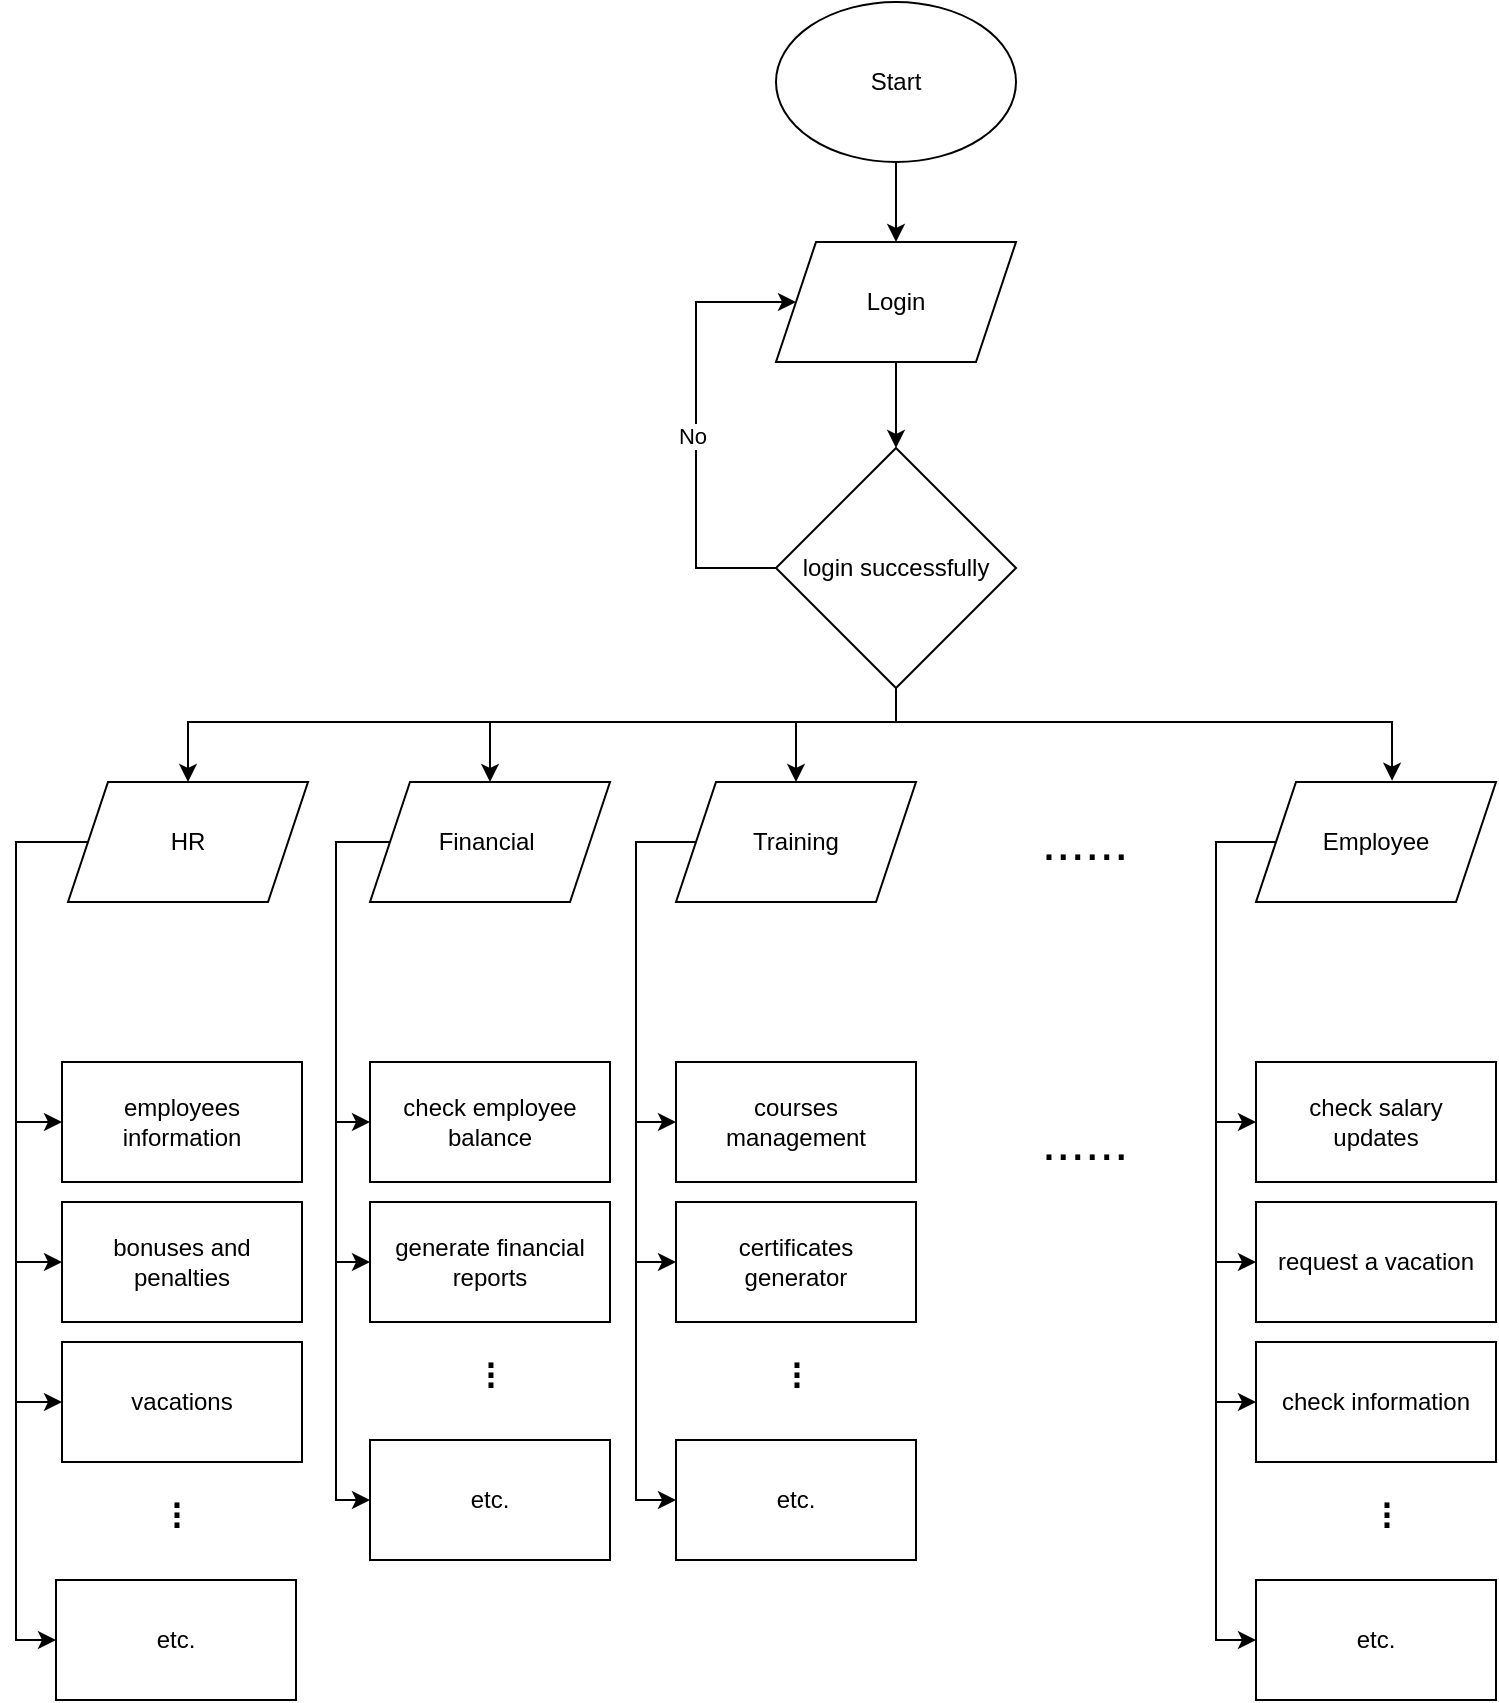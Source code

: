 <mxfile version="20.5.3" type="github">
  <diagram id="PrbxnBLegYp9oezdZi4Q" name="Page-1">
    <mxGraphModel dx="1695" dy="417" grid="1" gridSize="10" guides="1" tooltips="1" connect="1" arrows="1" fold="1" page="1" pageScale="1" pageWidth="827" pageHeight="1169" math="0" shadow="0">
      <root>
        <mxCell id="0" />
        <mxCell id="1" parent="0" />
        <mxCell id="ku-VLZCVoR1rDkrykhIs-9" value="" style="edgeStyle=orthogonalEdgeStyle;rounded=0;orthogonalLoop=1;jettySize=auto;html=1;" parent="1" source="ku-VLZCVoR1rDkrykhIs-1" target="ku-VLZCVoR1rDkrykhIs-2" edge="1">
          <mxGeometry relative="1" as="geometry" />
        </mxCell>
        <mxCell id="ku-VLZCVoR1rDkrykhIs-1" value="Start" style="ellipse;whiteSpace=wrap;html=1;" parent="1" vertex="1">
          <mxGeometry x="360" y="40" width="120" height="80" as="geometry" />
        </mxCell>
        <mxCell id="ku-VLZCVoR1rDkrykhIs-10" value="" style="edgeStyle=orthogonalEdgeStyle;rounded=0;orthogonalLoop=1;jettySize=auto;html=1;" parent="1" source="ku-VLZCVoR1rDkrykhIs-2" target="ku-VLZCVoR1rDkrykhIs-3" edge="1">
          <mxGeometry relative="1" as="geometry" />
        </mxCell>
        <mxCell id="ku-VLZCVoR1rDkrykhIs-2" value="Login" style="shape=parallelogram;perimeter=parallelogramPerimeter;whiteSpace=wrap;html=1;fixedSize=1;" parent="1" vertex="1">
          <mxGeometry x="360" y="160" width="120" height="60" as="geometry" />
        </mxCell>
        <mxCell id="ku-VLZCVoR1rDkrykhIs-11" style="edgeStyle=orthogonalEdgeStyle;rounded=0;orthogonalLoop=1;jettySize=auto;html=1;entryX=0;entryY=0.5;entryDx=0;entryDy=0;exitX=0;exitY=0.5;exitDx=0;exitDy=0;" parent="1" source="ku-VLZCVoR1rDkrykhIs-3" target="ku-VLZCVoR1rDkrykhIs-2" edge="1">
          <mxGeometry relative="1" as="geometry">
            <Array as="points">
              <mxPoint x="320" y="323" />
              <mxPoint x="320" y="190" />
            </Array>
          </mxGeometry>
        </mxCell>
        <mxCell id="9bPh8LocPnVZYQt3kXTt-22" value="No" style="edgeLabel;html=1;align=center;verticalAlign=middle;resizable=0;points=[];" vertex="1" connectable="0" parent="ku-VLZCVoR1rDkrykhIs-11">
          <mxGeometry x="0.048" y="2" relative="1" as="geometry">
            <mxPoint y="11" as="offset" />
          </mxGeometry>
        </mxCell>
        <mxCell id="ku-VLZCVoR1rDkrykhIs-3" value="login successfully" style="rhombus;whiteSpace=wrap;html=1;" parent="1" vertex="1">
          <mxGeometry x="360" y="263" width="120" height="120" as="geometry" />
        </mxCell>
        <mxCell id="9bPh8LocPnVZYQt3kXTt-2" value="" style="edgeStyle=orthogonalEdgeStyle;rounded=0;orthogonalLoop=1;jettySize=auto;html=1;entryX=0;entryY=0.5;entryDx=0;entryDy=0;" edge="1" parent="1" source="ku-VLZCVoR1rDkrykhIs-5" target="9bPh8LocPnVZYQt3kXTt-1">
          <mxGeometry relative="1" as="geometry">
            <Array as="points">
              <mxPoint x="290" y="460" />
              <mxPoint x="290" y="600" />
            </Array>
          </mxGeometry>
        </mxCell>
        <mxCell id="9bPh8LocPnVZYQt3kXTt-4" value="" style="edgeStyle=orthogonalEdgeStyle;rounded=0;orthogonalLoop=1;jettySize=auto;html=1;entryX=0;entryY=0.5;entryDx=0;entryDy=0;" edge="1" parent="1" source="ku-VLZCVoR1rDkrykhIs-5" target="9bPh8LocPnVZYQt3kXTt-3">
          <mxGeometry relative="1" as="geometry">
            <Array as="points">
              <mxPoint x="290" y="460" />
              <mxPoint x="290" y="670" />
            </Array>
          </mxGeometry>
        </mxCell>
        <mxCell id="9bPh8LocPnVZYQt3kXTt-27" value="" style="edgeStyle=orthogonalEdgeStyle;rounded=0;orthogonalLoop=1;jettySize=auto;html=1;" edge="1" parent="1" source="ku-VLZCVoR1rDkrykhIs-5" target="9bPh8LocPnVZYQt3kXTt-26">
          <mxGeometry relative="1" as="geometry">
            <Array as="points">
              <mxPoint x="290" y="460" />
              <mxPoint x="290" y="789" />
            </Array>
          </mxGeometry>
        </mxCell>
        <mxCell id="ku-VLZCVoR1rDkrykhIs-5" value="Training" style="shape=parallelogram;perimeter=parallelogramPerimeter;whiteSpace=wrap;html=1;fixedSize=1;" parent="1" vertex="1">
          <mxGeometry x="310" y="430" width="120" height="60" as="geometry" />
        </mxCell>
        <mxCell id="9bPh8LocPnVZYQt3kXTt-10" value="" style="edgeStyle=orthogonalEdgeStyle;rounded=0;orthogonalLoop=1;jettySize=auto;html=1;entryX=0;entryY=0.5;entryDx=0;entryDy=0;" edge="1" parent="1" source="ku-VLZCVoR1rDkrykhIs-6" target="9bPh8LocPnVZYQt3kXTt-9">
          <mxGeometry relative="1" as="geometry">
            <Array as="points">
              <mxPoint x="140" y="460" />
              <mxPoint x="140" y="600" />
            </Array>
          </mxGeometry>
        </mxCell>
        <mxCell id="9bPh8LocPnVZYQt3kXTt-12" value="" style="edgeStyle=orthogonalEdgeStyle;rounded=0;orthogonalLoop=1;jettySize=auto;html=1;entryX=0;entryY=0.5;entryDx=0;entryDy=0;" edge="1" parent="1" source="ku-VLZCVoR1rDkrykhIs-6" target="9bPh8LocPnVZYQt3kXTt-11">
          <mxGeometry relative="1" as="geometry">
            <Array as="points">
              <mxPoint x="140" y="460" />
              <mxPoint x="140" y="670" />
            </Array>
          </mxGeometry>
        </mxCell>
        <mxCell id="9bPh8LocPnVZYQt3kXTt-34" value="" style="edgeStyle=orthogonalEdgeStyle;rounded=0;orthogonalLoop=1;jettySize=auto;html=1;" edge="1" parent="1" source="ku-VLZCVoR1rDkrykhIs-6" target="9bPh8LocPnVZYQt3kXTt-33">
          <mxGeometry relative="1" as="geometry">
            <Array as="points">
              <mxPoint x="140" y="460" />
              <mxPoint x="140" y="789" />
            </Array>
          </mxGeometry>
        </mxCell>
        <mxCell id="ku-VLZCVoR1rDkrykhIs-6" value="Financial&amp;nbsp;" style="shape=parallelogram;perimeter=parallelogramPerimeter;whiteSpace=wrap;html=1;fixedSize=1;" parent="1" vertex="1">
          <mxGeometry x="157" y="430" width="120" height="60" as="geometry" />
        </mxCell>
        <mxCell id="ku-VLZCVoR1rDkrykhIs-22" value="" style="edgeStyle=orthogonalEdgeStyle;rounded=0;orthogonalLoop=1;jettySize=auto;html=1;fontSize=26;entryX=0;entryY=0.5;entryDx=0;entryDy=0;" parent="1" source="ku-VLZCVoR1rDkrykhIs-7" target="ku-VLZCVoR1rDkrykhIs-21" edge="1">
          <mxGeometry relative="1" as="geometry">
            <Array as="points">
              <mxPoint x="-20" y="460" />
              <mxPoint x="-20" y="600" />
            </Array>
          </mxGeometry>
        </mxCell>
        <mxCell id="9bPh8LocPnVZYQt3kXTt-14" value="" style="edgeStyle=orthogonalEdgeStyle;rounded=0;orthogonalLoop=1;jettySize=auto;html=1;entryX=0;entryY=0.5;entryDx=0;entryDy=0;" edge="1" parent="1" source="ku-VLZCVoR1rDkrykhIs-7" target="9bPh8LocPnVZYQt3kXTt-13">
          <mxGeometry relative="1" as="geometry">
            <Array as="points">
              <mxPoint x="-20" y="460" />
              <mxPoint x="-20" y="670" />
            </Array>
          </mxGeometry>
        </mxCell>
        <mxCell id="9bPh8LocPnVZYQt3kXTt-17" value="" style="edgeStyle=orthogonalEdgeStyle;rounded=0;orthogonalLoop=1;jettySize=auto;html=1;entryX=0;entryY=0.5;entryDx=0;entryDy=0;" edge="1" parent="1" source="ku-VLZCVoR1rDkrykhIs-7" target="9bPh8LocPnVZYQt3kXTt-16">
          <mxGeometry relative="1" as="geometry">
            <Array as="points">
              <mxPoint x="-20" y="460" />
              <mxPoint x="-20" y="740" />
            </Array>
          </mxGeometry>
        </mxCell>
        <mxCell id="9bPh8LocPnVZYQt3kXTt-37" value="" style="edgeStyle=orthogonalEdgeStyle;rounded=0;orthogonalLoop=1;jettySize=auto;html=1;" edge="1" parent="1" source="ku-VLZCVoR1rDkrykhIs-7" target="9bPh8LocPnVZYQt3kXTt-36">
          <mxGeometry relative="1" as="geometry">
            <Array as="points">
              <mxPoint x="-20" y="460" />
              <mxPoint x="-20" y="859" />
            </Array>
          </mxGeometry>
        </mxCell>
        <mxCell id="ku-VLZCVoR1rDkrykhIs-7" value="HR" style="shape=parallelogram;perimeter=parallelogramPerimeter;whiteSpace=wrap;html=1;fixedSize=1;" parent="1" vertex="1">
          <mxGeometry x="6" y="430" width="120" height="60" as="geometry" />
        </mxCell>
        <mxCell id="9bPh8LocPnVZYQt3kXTt-6" value="" style="edgeStyle=orthogonalEdgeStyle;rounded=0;orthogonalLoop=1;jettySize=auto;html=1;entryX=0;entryY=0.5;entryDx=0;entryDy=0;" edge="1" parent="1" source="ku-VLZCVoR1rDkrykhIs-8" target="9bPh8LocPnVZYQt3kXTt-5">
          <mxGeometry relative="1" as="geometry">
            <Array as="points">
              <mxPoint x="580" y="460" />
              <mxPoint x="580" y="600" />
            </Array>
          </mxGeometry>
        </mxCell>
        <mxCell id="9bPh8LocPnVZYQt3kXTt-19" value="" style="edgeStyle=orthogonalEdgeStyle;rounded=0;orthogonalLoop=1;jettySize=auto;html=1;entryX=0;entryY=0.5;entryDx=0;entryDy=0;" edge="1" parent="1" source="ku-VLZCVoR1rDkrykhIs-8" target="9bPh8LocPnVZYQt3kXTt-18">
          <mxGeometry relative="1" as="geometry">
            <Array as="points">
              <mxPoint x="580" y="460" />
              <mxPoint x="580" y="670" />
            </Array>
          </mxGeometry>
        </mxCell>
        <mxCell id="9bPh8LocPnVZYQt3kXTt-21" value="" style="edgeStyle=orthogonalEdgeStyle;rounded=0;orthogonalLoop=1;jettySize=auto;html=1;entryX=0;entryY=0.5;entryDx=0;entryDy=0;" edge="1" parent="1" source="ku-VLZCVoR1rDkrykhIs-8" target="9bPh8LocPnVZYQt3kXTt-20">
          <mxGeometry relative="1" as="geometry">
            <Array as="points">
              <mxPoint x="580" y="460" />
              <mxPoint x="580" y="740" />
            </Array>
          </mxGeometry>
        </mxCell>
        <mxCell id="9bPh8LocPnVZYQt3kXTt-24" value="" style="edgeStyle=orthogonalEdgeStyle;rounded=0;orthogonalLoop=1;jettySize=auto;html=1;entryX=0;entryY=0.5;entryDx=0;entryDy=0;" edge="1" parent="1" source="ku-VLZCVoR1rDkrykhIs-8" target="9bPh8LocPnVZYQt3kXTt-23">
          <mxGeometry relative="1" as="geometry">
            <Array as="points">
              <mxPoint x="580" y="460" />
              <mxPoint x="580" y="859" />
            </Array>
          </mxGeometry>
        </mxCell>
        <mxCell id="ku-VLZCVoR1rDkrykhIs-8" value="Employee" style="shape=parallelogram;perimeter=parallelogramPerimeter;whiteSpace=wrap;html=1;fixedSize=1;" parent="1" vertex="1">
          <mxGeometry x="600" y="430" width="120" height="60" as="geometry" />
        </mxCell>
        <mxCell id="ku-VLZCVoR1rDkrykhIs-13" value="" style="endArrow=classic;html=1;rounded=0;exitX=0.5;exitY=1;exitDx=0;exitDy=0;entryX=0.5;entryY=0;entryDx=0;entryDy=0;" parent="1" source="ku-VLZCVoR1rDkrykhIs-3" target="ku-VLZCVoR1rDkrykhIs-5" edge="1">
          <mxGeometry width="50" height="50" relative="1" as="geometry">
            <mxPoint x="390" y="370" as="sourcePoint" />
            <mxPoint x="440" y="320" as="targetPoint" />
            <Array as="points">
              <mxPoint x="420" y="400" />
              <mxPoint x="370" y="400" />
            </Array>
          </mxGeometry>
        </mxCell>
        <mxCell id="ku-VLZCVoR1rDkrykhIs-14" value="" style="endArrow=classic;html=1;rounded=0;exitX=0.5;exitY=1;exitDx=0;exitDy=0;entryX=0.5;entryY=0;entryDx=0;entryDy=0;" parent="1" source="ku-VLZCVoR1rDkrykhIs-3" target="ku-VLZCVoR1rDkrykhIs-6" edge="1">
          <mxGeometry width="50" height="50" relative="1" as="geometry">
            <mxPoint x="390" y="370" as="sourcePoint" />
            <mxPoint x="440" y="320" as="targetPoint" />
            <Array as="points">
              <mxPoint x="420" y="400" />
              <mxPoint x="217" y="400" />
            </Array>
          </mxGeometry>
        </mxCell>
        <mxCell id="ku-VLZCVoR1rDkrykhIs-15" value="" style="endArrow=classic;html=1;rounded=0;exitX=0.5;exitY=1;exitDx=0;exitDy=0;entryX=0.5;entryY=0;entryDx=0;entryDy=0;" parent="1" source="ku-VLZCVoR1rDkrykhIs-3" target="ku-VLZCVoR1rDkrykhIs-7" edge="1">
          <mxGeometry width="50" height="50" relative="1" as="geometry">
            <mxPoint x="390" y="370" as="sourcePoint" />
            <mxPoint x="440" y="320" as="targetPoint" />
            <Array as="points">
              <mxPoint x="420" y="400" />
              <mxPoint x="66" y="400" />
            </Array>
          </mxGeometry>
        </mxCell>
        <mxCell id="ku-VLZCVoR1rDkrykhIs-16" value="" style="endArrow=classic;html=1;rounded=0;exitX=0.5;exitY=1;exitDx=0;exitDy=0;entryX=0.567;entryY=-0.011;entryDx=0;entryDy=0;entryPerimeter=0;" parent="1" source="ku-VLZCVoR1rDkrykhIs-3" target="ku-VLZCVoR1rDkrykhIs-8" edge="1">
          <mxGeometry width="50" height="50" relative="1" as="geometry">
            <mxPoint x="390" y="370" as="sourcePoint" />
            <mxPoint x="440" y="320" as="targetPoint" />
            <Array as="points">
              <mxPoint x="420" y="400" />
              <mxPoint x="668" y="400" />
            </Array>
          </mxGeometry>
        </mxCell>
        <mxCell id="ku-VLZCVoR1rDkrykhIs-18" value="......" style="text;html=1;align=center;verticalAlign=middle;resizable=0;points=[];autosize=1;strokeColor=none;fillColor=none;fontSize=26;" parent="1" vertex="1">
          <mxGeometry x="479" y="440" width="70" height="40" as="geometry" />
        </mxCell>
        <mxCell id="ku-VLZCVoR1rDkrykhIs-21" value="employees&lt;br&gt;information" style="whiteSpace=wrap;html=1;align=center;" parent="1" vertex="1">
          <mxGeometry x="3" y="570" width="120" height="60" as="geometry" />
        </mxCell>
        <mxCell id="9bPh8LocPnVZYQt3kXTt-1" value="courses&lt;br&gt;management" style="whiteSpace=wrap;html=1;" vertex="1" parent="1">
          <mxGeometry x="310" y="570" width="120" height="60" as="geometry" />
        </mxCell>
        <mxCell id="9bPh8LocPnVZYQt3kXTt-3" value="certificates&lt;br&gt;generator" style="whiteSpace=wrap;html=1;" vertex="1" parent="1">
          <mxGeometry x="310" y="640" width="120" height="60" as="geometry" />
        </mxCell>
        <mxCell id="9bPh8LocPnVZYQt3kXTt-5" value="check salary&lt;br&gt;updates" style="whiteSpace=wrap;html=1;" vertex="1" parent="1">
          <mxGeometry x="600" y="570" width="120" height="60" as="geometry" />
        </mxCell>
        <mxCell id="9bPh8LocPnVZYQt3kXTt-9" value="check employee&lt;br&gt;balance" style="whiteSpace=wrap;html=1;" vertex="1" parent="1">
          <mxGeometry x="157" y="570" width="120" height="60" as="geometry" />
        </mxCell>
        <mxCell id="9bPh8LocPnVZYQt3kXTt-11" value="generate financial&lt;br&gt;reports" style="whiteSpace=wrap;html=1;" vertex="1" parent="1">
          <mxGeometry x="157" y="640" width="120" height="60" as="geometry" />
        </mxCell>
        <mxCell id="9bPh8LocPnVZYQt3kXTt-13" value="bonuses and&lt;br&gt;penalties" style="whiteSpace=wrap;html=1;" vertex="1" parent="1">
          <mxGeometry x="3" y="640" width="120" height="60" as="geometry" />
        </mxCell>
        <mxCell id="9bPh8LocPnVZYQt3kXTt-15" value="......" style="text;html=1;align=center;verticalAlign=middle;resizable=0;points=[];autosize=1;strokeColor=none;fillColor=none;fontSize=26;" vertex="1" parent="1">
          <mxGeometry x="479" y="590" width="70" height="40" as="geometry" />
        </mxCell>
        <mxCell id="9bPh8LocPnVZYQt3kXTt-16" value="vacations" style="whiteSpace=wrap;html=1;" vertex="1" parent="1">
          <mxGeometry x="3" y="710" width="120" height="60" as="geometry" />
        </mxCell>
        <mxCell id="9bPh8LocPnVZYQt3kXTt-18" value="request a vacation" style="whiteSpace=wrap;html=1;" vertex="1" parent="1">
          <mxGeometry x="600" y="640" width="120" height="60" as="geometry" />
        </mxCell>
        <mxCell id="9bPh8LocPnVZYQt3kXTt-20" value="check information" style="whiteSpace=wrap;html=1;" vertex="1" parent="1">
          <mxGeometry x="600" y="710" width="120" height="60" as="geometry" />
        </mxCell>
        <mxCell id="9bPh8LocPnVZYQt3kXTt-23" value="etc." style="whiteSpace=wrap;html=1;" vertex="1" parent="1">
          <mxGeometry x="600" y="829" width="120" height="60" as="geometry" />
        </mxCell>
        <mxCell id="9bPh8LocPnVZYQt3kXTt-25" value="&lt;p style=&quot;line-height: 20%;&quot;&gt;.&lt;br&gt;.&lt;br&gt;.&lt;br&gt;&lt;/p&gt;" style="text;html=1;align=center;verticalAlign=middle;resizable=0;points=[];autosize=1;strokeColor=none;fillColor=none;fontSize=26;" vertex="1" parent="1">
          <mxGeometry x="650" y="749" width="30" height="80" as="geometry" />
        </mxCell>
        <mxCell id="9bPh8LocPnVZYQt3kXTt-26" value="etc." style="whiteSpace=wrap;html=1;" vertex="1" parent="1">
          <mxGeometry x="310" y="759" width="120" height="60" as="geometry" />
        </mxCell>
        <mxCell id="9bPh8LocPnVZYQt3kXTt-28" value="&lt;p style=&quot;line-height: 20%;&quot;&gt;.&lt;br&gt;.&lt;br&gt;.&lt;br&gt;&lt;/p&gt;" style="text;html=1;align=center;verticalAlign=middle;resizable=0;points=[];autosize=1;strokeColor=none;fillColor=none;fontSize=26;" vertex="1" parent="1">
          <mxGeometry x="355" y="679" width="30" height="80" as="geometry" />
        </mxCell>
        <mxCell id="9bPh8LocPnVZYQt3kXTt-33" value="etc." style="whiteSpace=wrap;html=1;" vertex="1" parent="1">
          <mxGeometry x="157" y="759" width="120" height="60" as="geometry" />
        </mxCell>
        <mxCell id="9bPh8LocPnVZYQt3kXTt-35" value="&lt;p style=&quot;line-height: 20%;&quot;&gt;.&lt;br&gt;.&lt;br&gt;.&lt;br&gt;&lt;/p&gt;" style="text;html=1;align=center;verticalAlign=middle;resizable=0;points=[];autosize=1;strokeColor=none;fillColor=none;fontSize=26;" vertex="1" parent="1">
          <mxGeometry x="202" y="679" width="30" height="80" as="geometry" />
        </mxCell>
        <mxCell id="9bPh8LocPnVZYQt3kXTt-36" value="etc." style="whiteSpace=wrap;html=1;" vertex="1" parent="1">
          <mxGeometry y="829" width="120" height="60" as="geometry" />
        </mxCell>
        <mxCell id="9bPh8LocPnVZYQt3kXTt-38" value="&lt;p style=&quot;line-height: 20%;&quot;&gt;.&lt;br&gt;.&lt;br&gt;.&lt;br&gt;&lt;/p&gt;" style="text;html=1;align=center;verticalAlign=middle;resizable=0;points=[];autosize=1;strokeColor=none;fillColor=none;fontSize=26;" vertex="1" parent="1">
          <mxGeometry x="45" y="749" width="30" height="80" as="geometry" />
        </mxCell>
      </root>
    </mxGraphModel>
  </diagram>
</mxfile>
